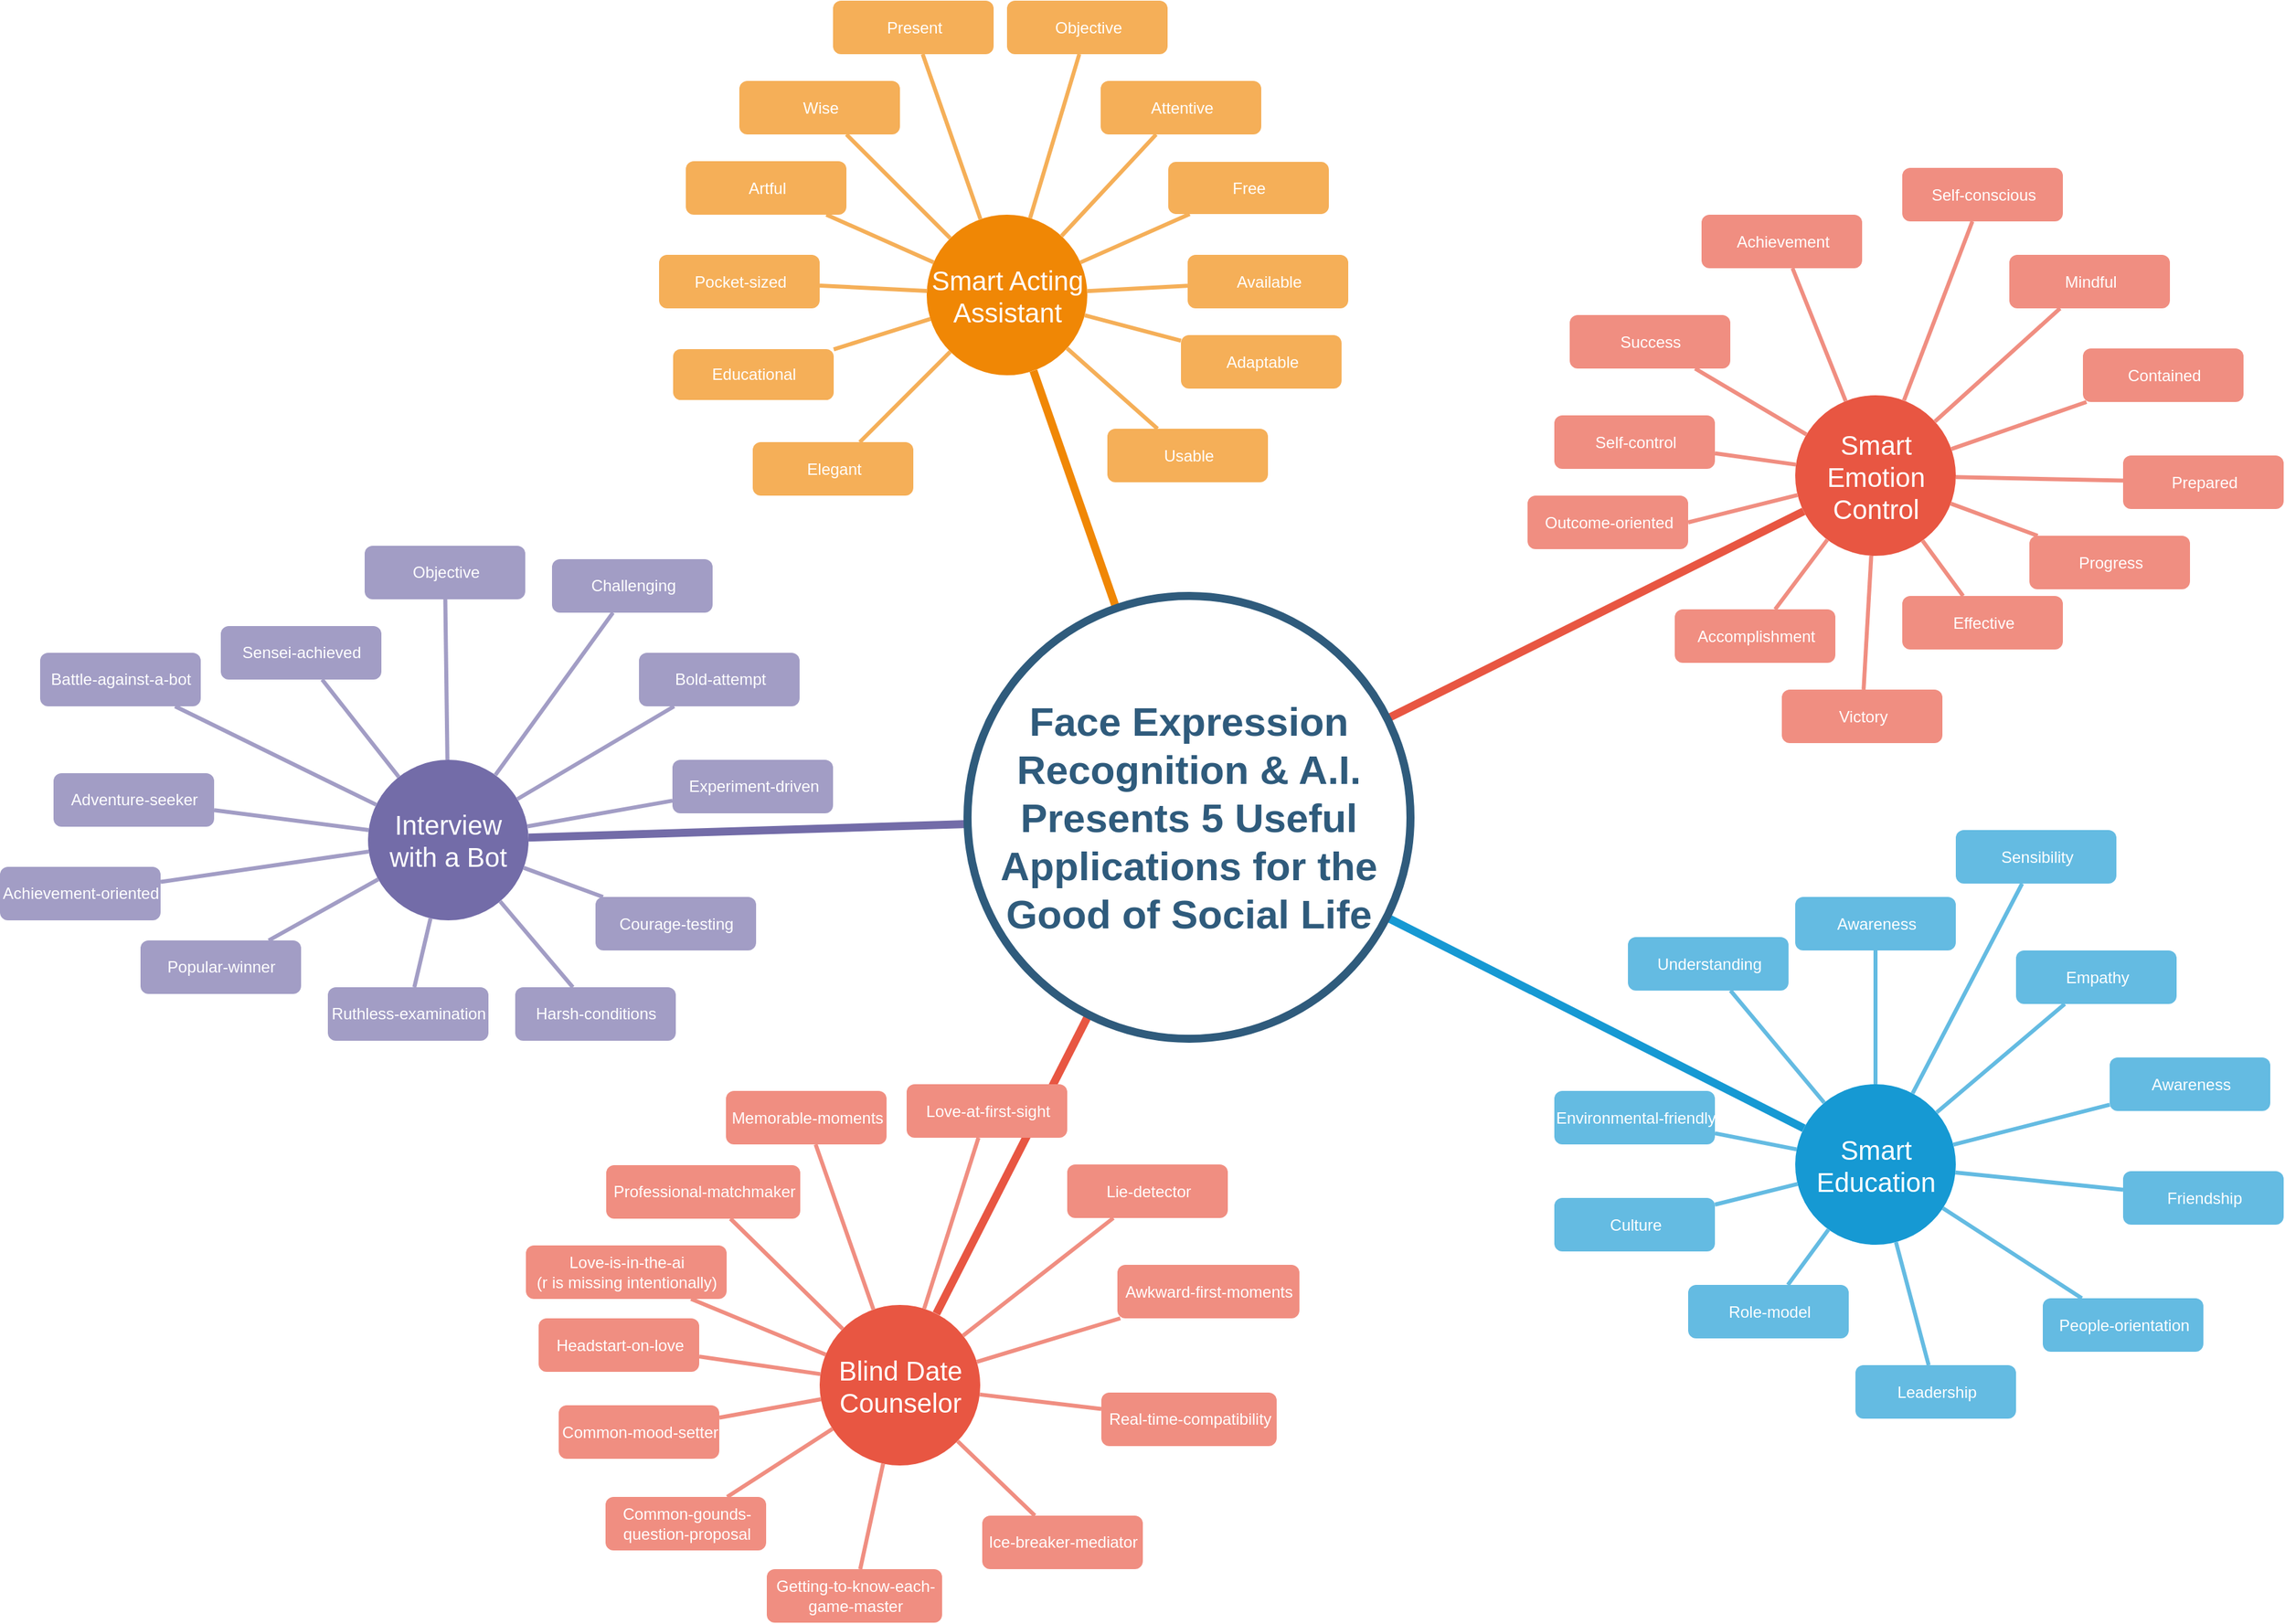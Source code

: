 <mxfile version="12.3.6" type="device" pages="1"><diagram id="6a731a19-8d31-9384-78a2-239565b7b9f0" name="Page-1"><mxGraphModel dx="6308" dy="2852" grid="1" gridSize="10" guides="1" tooltips="1" connect="1" arrows="1" fold="1" page="1" pageScale="1" pageWidth="1169" pageHeight="827" background="#ffffff" math="0" shadow="0"><root><mxCell id="0"/><mxCell id="1" parent="0"/><mxCell id="1351" value="Smart Acting Assistant" style="ellipse;whiteSpace=wrap;html=1;shadow=0;fontFamily=Helvetica;fontSize=20;fontColor=#FFFFFF;align=center;strokeWidth=3;fillColor=#F08705;strokeColor=none;gradientColor=none;" parent="1" vertex="1"><mxGeometry x="859.5" y="391.5" width="120" height="120" as="geometry"/></mxCell><mxCell id="1352" value="Smart Emotion Control" style="ellipse;whiteSpace=wrap;html=1;shadow=0;fontFamily=Helvetica;fontSize=20;fontColor=#FFFFFF;align=center;strokeWidth=3;fillColor=#E85642;strokeColor=none;" parent="1" vertex="1"><mxGeometry x="1508.5" y="526.5" width="120" height="120" as="geometry"/></mxCell><mxCell id="1353" value="Smart Education" style="ellipse;whiteSpace=wrap;html=1;shadow=0;fontFamily=Helvetica;fontSize=20;fontColor=#FFFFFF;align=center;strokeWidth=3;fillColor=#1699D3;strokeColor=none;" parent="1" vertex="1"><mxGeometry x="1508.5" y="1041.5" width="120" height="120" as="geometry"/></mxCell><mxCell id="1356" value="Blind Date Counselor" style="ellipse;whiteSpace=wrap;html=1;shadow=0;fontFamily=Helvetica;fontSize=20;fontColor=#FFFFFF;align=center;strokeWidth=3;fillColor=#E85642;strokeColor=none;" parent="1" vertex="1"><mxGeometry x="779.5" y="1206.5" width="120" height="120" as="geometry"/></mxCell><mxCell id="1357" value="Elegant" style="rounded=1;fillColor=#f5af58;strokeColor=none;strokeWidth=3;shadow=0;html=1;fontColor=#FFFFFF;" parent="1" vertex="1"><mxGeometry x="729.5" y="561.5" width="120" height="40" as="geometry"/></mxCell><mxCell id="1360" style="endArrow=none;strokeWidth=6;strokeColor=#f08705;html=1;" parent="1" source="1515" target="1351" edge="1"><mxGeometry relative="1" as="geometry"/></mxCell><mxCell id="1361" style="endArrow=none;strokeWidth=6;strokeColor=#E85642;html=1;" parent="1" source="1515" target="1352" edge="1"><mxGeometry relative="1" as="geometry"/></mxCell><mxCell id="1362" style="endArrow=none;strokeWidth=6;strokeColor=#1699D3;html=1;" parent="1" source="1515" target="1353" edge="1"><mxGeometry relative="1" as="geometry"/></mxCell><mxCell id="1363" style="endArrow=none;strokeWidth=6;strokeColor=#736CA8;html=1;" parent="1" source="1515" target="1516" edge="1"><mxGeometry relative="1" as="geometry"/></mxCell><mxCell id="1366" value="" style="edgeStyle=none;endArrow=none;strokeWidth=6;strokeColor=#E85642;html=1;" parent="1" source="1515" target="1356" edge="1"><mxGeometry x="181" y="226.5" width="100" height="100" as="geometry"><mxPoint x="181" y="326.5" as="sourcePoint"/><mxPoint x="281" y="226.5" as="targetPoint"/></mxGeometry></mxCell><mxCell id="1388" value="Educational" style="rounded=1;fillColor=#f5af58;strokeColor=none;strokeWidth=3;shadow=0;html=1;fontColor=#FFFFFF;" parent="1" vertex="1"><mxGeometry x="670" y="492" width="120" height="38" as="geometry"/></mxCell><mxCell id="1389" value="Pocket-sized" style="rounded=1;fillColor=#f5af58;strokeColor=none;strokeWidth=3;shadow=0;html=1;fontColor=#FFFFFF;" parent="1" vertex="1"><mxGeometry x="659.5" y="421.5" width="120" height="40" as="geometry"/></mxCell><mxCell id="1390" value="Artful" style="rounded=1;fillColor=#f5af58;strokeColor=none;strokeWidth=3;shadow=0;html=1;fontColor=#FFFFFF;" parent="1" vertex="1"><mxGeometry x="679.5" y="351.5" width="120" height="40" as="geometry"/></mxCell><mxCell id="1391" value="Wise" style="rounded=1;fillColor=#f5af58;strokeColor=none;strokeWidth=3;shadow=0;html=1;fontColor=#FFFFFF;" parent="1" vertex="1"><mxGeometry x="719.5" y="291.5" width="120" height="40" as="geometry"/></mxCell><mxCell id="1392" value="Present" style="rounded=1;fillColor=#f5af58;strokeColor=none;strokeWidth=3;shadow=0;html=1;fontColor=#FFFFFF;" parent="1" vertex="1"><mxGeometry x="789.5" y="231.5" width="120" height="40" as="geometry"/></mxCell><mxCell id="1393" value="Objective" style="rounded=1;fillColor=#f5af58;strokeColor=none;strokeWidth=3;shadow=0;html=1;fontColor=#FFFFFF;" parent="1" vertex="1"><mxGeometry x="919.5" y="231.5" width="120" height="40" as="geometry"/></mxCell><mxCell id="1394" value="Attentive" style="rounded=1;fillColor=#f5af58;strokeColor=none;strokeWidth=3;shadow=0;html=1;fontColor=#FFFFFF;" parent="1" vertex="1"><mxGeometry x="989.5" y="291.5" width="120" height="40" as="geometry"/></mxCell><mxCell id="1395" value="Free" style="rounded=1;fillColor=#f5af58;strokeColor=none;strokeWidth=3;shadow=0;html=1;fontColor=#FFFFFF;" parent="1" vertex="1"><mxGeometry x="1040" y="352" width="120" height="39" as="geometry"/></mxCell><mxCell id="1396" value="Available" style="rounded=1;fillColor=#f5af58;strokeColor=none;strokeWidth=3;shadow=0;html=1;fontColor=#FFFFFF;" parent="1" vertex="1"><mxGeometry x="1054.5" y="421.5" width="120" height="40" as="geometry"/></mxCell><mxCell id="1397" value="Adaptable" style="rounded=1;fillColor=#f5af58;strokeColor=none;strokeWidth=3;shadow=0;html=1;fontColor=#FFFFFF;" parent="1" vertex="1"><mxGeometry x="1049.5" y="481.5" width="120" height="40" as="geometry"/></mxCell><mxCell id="1398" value="Usable" style="rounded=1;fillColor=#f5af58;strokeColor=none;strokeWidth=3;shadow=0;html=1;fontColor=#FFFFFF;" parent="1" vertex="1"><mxGeometry x="994.5" y="551.5" width="120" height="40" as="geometry"/></mxCell><mxCell id="1399" value="" style="edgeStyle=none;endArrow=none;strokeWidth=3;strokeColor=#F5AF58;html=1;" parent="1" source="1351" target="1357" edge="1"><mxGeometry x="-240.5" y="171.5" width="100" height="100" as="geometry"><mxPoint x="-240.5" y="271.5" as="sourcePoint"/><mxPoint x="-140.5" y="171.5" as="targetPoint"/></mxGeometry></mxCell><mxCell id="1400" value="" style="edgeStyle=none;endArrow=none;strokeWidth=3;strokeColor=#F5AF58;html=1;" parent="1" source="1351" target="1388" edge="1"><mxGeometry x="-240.5" y="171.5" width="100" height="100" as="geometry"><mxPoint x="-240.5" y="271.5" as="sourcePoint"/><mxPoint x="-140.5" y="171.5" as="targetPoint"/></mxGeometry></mxCell><mxCell id="1401" value="" style="edgeStyle=none;endArrow=none;strokeWidth=3;strokeColor=#F5AF58;html=1;" parent="1" source="1351" target="1389" edge="1"><mxGeometry x="-240.5" y="171.5" width="100" height="100" as="geometry"><mxPoint x="-240.5" y="271.5" as="sourcePoint"/><mxPoint x="-140.5" y="171.5" as="targetPoint"/></mxGeometry></mxCell><mxCell id="1402" value="" style="edgeStyle=none;endArrow=none;strokeWidth=3;strokeColor=#F5AF58;html=1;" parent="1" source="1351" target="1390" edge="1"><mxGeometry x="-240.5" y="171.5" width="100" height="100" as="geometry"><mxPoint x="-240.5" y="271.5" as="sourcePoint"/><mxPoint x="-140.5" y="171.5" as="targetPoint"/></mxGeometry></mxCell><mxCell id="1403" value="" style="edgeStyle=none;endArrow=none;strokeWidth=3;strokeColor=#F5AF58;html=1;" parent="1" source="1351" target="1391" edge="1"><mxGeometry x="-240.5" y="171.5" width="100" height="100" as="geometry"><mxPoint x="-240.5" y="271.5" as="sourcePoint"/><mxPoint x="-140.5" y="171.5" as="targetPoint"/></mxGeometry></mxCell><mxCell id="1404" value="" style="edgeStyle=none;endArrow=none;strokeWidth=3;strokeColor=#F5AF58;html=1;" parent="1" source="1351" target="1392" edge="1"><mxGeometry x="-240.5" y="171.5" width="100" height="100" as="geometry"><mxPoint x="-240.5" y="271.5" as="sourcePoint"/><mxPoint x="-140.5" y="171.5" as="targetPoint"/></mxGeometry></mxCell><mxCell id="1405" value="" style="edgeStyle=none;endArrow=none;strokeWidth=3;strokeColor=#F5AF58;html=1;" parent="1" source="1351" target="1393" edge="1"><mxGeometry x="-240.5" y="171.5" width="100" height="100" as="geometry"><mxPoint x="-240.5" y="271.5" as="sourcePoint"/><mxPoint x="-140.5" y="171.5" as="targetPoint"/></mxGeometry></mxCell><mxCell id="1406" value="" style="edgeStyle=none;endArrow=none;strokeWidth=3;strokeColor=#F5AF58;html=1;" parent="1" source="1351" target="1394" edge="1"><mxGeometry x="-240.5" y="171.5" width="100" height="100" as="geometry"><mxPoint x="-240.5" y="271.5" as="sourcePoint"/><mxPoint x="-140.5" y="171.5" as="targetPoint"/></mxGeometry></mxCell><mxCell id="1407" value="" style="edgeStyle=none;endArrow=none;strokeWidth=3;strokeColor=#F5AF58;html=1;" parent="1" source="1351" target="1395" edge="1"><mxGeometry x="-240.5" y="171.5" width="100" height="100" as="geometry"><mxPoint x="-240.5" y="271.5" as="sourcePoint"/><mxPoint x="-140.5" y="171.5" as="targetPoint"/></mxGeometry></mxCell><mxCell id="1408" value="" style="edgeStyle=none;endArrow=none;strokeWidth=3;strokeColor=#F5AF58;html=1;" parent="1" source="1351" target="1396" edge="1"><mxGeometry x="-240.5" y="171.5" width="100" height="100" as="geometry"><mxPoint x="-240.5" y="271.5" as="sourcePoint"/><mxPoint x="-140.5" y="171.5" as="targetPoint"/></mxGeometry></mxCell><mxCell id="1409" value="" style="edgeStyle=none;endArrow=none;strokeWidth=3;strokeColor=#F5AF58;html=1;" parent="1" source="1351" target="1397" edge="1"><mxGeometry x="-240.5" y="171.5" width="100" height="100" as="geometry"><mxPoint x="-240.5" y="271.5" as="sourcePoint"/><mxPoint x="-140.5" y="171.5" as="targetPoint"/></mxGeometry></mxCell><mxCell id="1410" value="" style="edgeStyle=none;endArrow=none;strokeWidth=3;strokeColor=#F5AF58;html=1;" parent="1" source="1351" target="1398" edge="1"><mxGeometry x="-240.5" y="171.5" width="100" height="100" as="geometry"><mxPoint x="-240.5" y="271.5" as="sourcePoint"/><mxPoint x="-140.5" y="171.5" as="targetPoint"/></mxGeometry></mxCell><mxCell id="1411" value="Accomplishment" style="rounded=1;fillColor=#f08e81;strokeColor=none;strokeWidth=3;shadow=0;html=1;fontColor=#FFFFFF;" parent="1" vertex="1"><mxGeometry x="1418.5" y="686.5" width="120" height="40" as="geometry"/></mxCell><mxCell id="1412" value="Prepared" style="rounded=1;fillColor=#f08e81;strokeColor=none;strokeWidth=3;shadow=0;html=1;fontColor=#FFFFFF;" parent="1" vertex="1"><mxGeometry x="1753.5" y="571.5" width="120" height="40" as="geometry"/></mxCell><mxCell id="1413" value="Outcome-oriented" style="rounded=1;fillColor=#f08e81;strokeColor=none;strokeWidth=3;shadow=0;html=1;fontColor=#FFFFFF;" parent="1" vertex="1"><mxGeometry x="1308.5" y="601.5" width="120" height="40" as="geometry"/></mxCell><mxCell id="1414" value="Self-control" style="rounded=1;fillColor=#f08e81;strokeColor=none;strokeWidth=3;shadow=0;html=1;fontColor=#FFFFFF;" parent="1" vertex="1"><mxGeometry x="1328.5" y="541.5" width="120" height="40" as="geometry"/></mxCell><mxCell id="1415" value="Success" style="rounded=1;fillColor=#f08e81;strokeColor=none;strokeWidth=3;shadow=0;html=1;fontColor=#FFFFFF;" parent="1" vertex="1"><mxGeometry x="1340" y="466.5" width="120" height="40" as="geometry"/></mxCell><mxCell id="1416" value="Achievement" style="rounded=1;fillColor=#f08e81;strokeColor=none;strokeWidth=3;shadow=0;html=1;fontColor=#FFFFFF;" parent="1" vertex="1"><mxGeometry x="1438.5" y="391.5" width="120" height="40" as="geometry"/></mxCell><mxCell id="1417" value="Self-conscious" style="rounded=1;fillColor=#f08e81;strokeColor=none;strokeWidth=3;shadow=0;html=1;fontColor=#FFFFFF;" parent="1" vertex="1"><mxGeometry x="1588.5" y="356.5" width="120" height="40" as="geometry"/></mxCell><mxCell id="1418" value="Mindful" style="rounded=1;fillColor=#f08e81;strokeColor=none;strokeWidth=3;shadow=0;html=1;fontColor=#FFFFFF;" parent="1" vertex="1"><mxGeometry x="1668.5" y="421.5" width="120" height="40" as="geometry"/></mxCell><mxCell id="1419" value="Contained" style="rounded=1;fillColor=#f08e81;strokeColor=none;strokeWidth=3;shadow=0;html=1;fontColor=#FFFFFF;" parent="1" vertex="1"><mxGeometry x="1723.5" y="491.5" width="120" height="40" as="geometry"/></mxCell><mxCell id="1420" value="Victory" style="rounded=1;fillColor=#f08e81;strokeColor=none;strokeWidth=3;shadow=0;html=1;fontColor=#FFFFFF;" parent="1" vertex="1"><mxGeometry x="1498.5" y="746.5" width="120" height="40" as="geometry"/></mxCell><mxCell id="1421" value="Effective" style="rounded=1;fillColor=#f08e81;strokeColor=none;strokeWidth=3;shadow=0;html=1;fontColor=#FFFFFF;" parent="1" vertex="1"><mxGeometry x="1588.5" y="676.5" width="120" height="40" as="geometry"/></mxCell><mxCell id="1422" value="Progress" style="rounded=1;fillColor=#f08e81;strokeColor=none;strokeWidth=3;shadow=0;html=1;fontColor=#FFFFFF;" parent="1" vertex="1"><mxGeometry x="1683.5" y="631.5" width="120" height="40" as="geometry"/></mxCell><mxCell id="1423" value="" style="edgeStyle=none;endArrow=none;strokeWidth=3;strokeColor=#F08E81;html=1;" parent="1" source="1352" target="1411" edge="1"><mxGeometry x="-161.5" y="276.5" width="100" height="100" as="geometry"><mxPoint x="-161.5" y="376.5" as="sourcePoint"/><mxPoint x="-61.5" y="276.5" as="targetPoint"/></mxGeometry></mxCell><mxCell id="1424" value="" style="edgeStyle=none;endArrow=none;strokeWidth=3;strokeColor=#F08E81;html=1;entryX=1;entryY=0.5;entryDx=0;entryDy=0;" parent="1" source="1352" target="1413" edge="1"><mxGeometry x="-161.5" y="276.5" width="100" height="100" as="geometry"><mxPoint x="-161.5" y="376.5" as="sourcePoint"/><mxPoint x="1418.5" y="615.071" as="targetPoint"/></mxGeometry></mxCell><mxCell id="1425" value="" style="edgeStyle=none;endArrow=none;strokeWidth=3;strokeColor=#F08E81;html=1;" parent="1" source="1352" target="1414" edge="1"><mxGeometry x="-161.5" y="276.5" width="100" height="100" as="geometry"><mxPoint x="-161.5" y="376.5" as="sourcePoint"/><mxPoint x="-61.5" y="276.5" as="targetPoint"/></mxGeometry></mxCell><mxCell id="1426" value="" style="edgeStyle=none;endArrow=none;strokeWidth=3;strokeColor=#F08E81;html=1;" parent="1" source="1352" target="1415" edge="1"><mxGeometry x="-161.5" y="276.5" width="100" height="100" as="geometry"><mxPoint x="-161.5" y="376.5" as="sourcePoint"/><mxPoint x="-61.5" y="276.5" as="targetPoint"/></mxGeometry></mxCell><mxCell id="1427" value="" style="edgeStyle=none;endArrow=none;strokeWidth=3;strokeColor=#F08E81;html=1;" parent="1" source="1352" target="1416" edge="1"><mxGeometry x="-161.5" y="276.5" width="100" height="100" as="geometry"><mxPoint x="-161.5" y="376.5" as="sourcePoint"/><mxPoint x="-61.5" y="276.5" as="targetPoint"/></mxGeometry></mxCell><mxCell id="1428" value="" style="edgeStyle=none;endArrow=none;strokeWidth=3;strokeColor=#F08E81;html=1;" parent="1" source="1352" target="1417" edge="1"><mxGeometry x="-161.5" y="276.5" width="100" height="100" as="geometry"><mxPoint x="-161.5" y="376.5" as="sourcePoint"/><mxPoint x="-61.5" y="276.5" as="targetPoint"/></mxGeometry></mxCell><mxCell id="1429" value="" style="edgeStyle=none;endArrow=none;strokeWidth=3;strokeColor=#F08E81;html=1;" parent="1" source="1352" target="1418" edge="1"><mxGeometry x="-161.5" y="276.5" width="100" height="100" as="geometry"><mxPoint x="-161.5" y="376.5" as="sourcePoint"/><mxPoint x="-61.5" y="276.5" as="targetPoint"/></mxGeometry></mxCell><mxCell id="1430" value="" style="edgeStyle=none;endArrow=none;strokeWidth=3;strokeColor=#F08E81;html=1;" parent="1" source="1352" target="1419" edge="1"><mxGeometry x="-161.5" y="276.5" width="100" height="100" as="geometry"><mxPoint x="-161.5" y="376.5" as="sourcePoint"/><mxPoint x="-61.5" y="276.5" as="targetPoint"/></mxGeometry></mxCell><mxCell id="1431" value="" style="edgeStyle=none;endArrow=none;strokeWidth=3;strokeColor=#F08E81;html=1;" parent="1" source="1352" target="1412" edge="1"><mxGeometry x="-161.5" y="276.5" width="100" height="100" as="geometry"><mxPoint x="-161.5" y="376.5" as="sourcePoint"/><mxPoint x="-61.5" y="276.5" as="targetPoint"/></mxGeometry></mxCell><mxCell id="1432" value="" style="edgeStyle=none;endArrow=none;strokeWidth=3;strokeColor=#F08E81;html=1;" parent="1" source="1352" target="1422" edge="1"><mxGeometry x="-161.5" y="276.5" width="100" height="100" as="geometry"><mxPoint x="-161.5" y="376.5" as="sourcePoint"/><mxPoint x="-61.5" y="276.5" as="targetPoint"/></mxGeometry></mxCell><mxCell id="1433" value="" style="edgeStyle=none;endArrow=none;strokeWidth=3;strokeColor=#F08E81;html=1;" parent="1" source="1352" target="1421" edge="1"><mxGeometry x="-161.5" y="276.5" width="100" height="100" as="geometry"><mxPoint x="-161.5" y="376.5" as="sourcePoint"/><mxPoint x="-61.5" y="276.5" as="targetPoint"/></mxGeometry></mxCell><mxCell id="1434" value="" style="edgeStyle=none;endArrow=none;strokeWidth=3;strokeColor=#F08E81;html=1;" parent="1" source="1352" target="1420" edge="1"><mxGeometry x="-161.5" y="276.5" width="100" height="100" as="geometry"><mxPoint x="-161.5" y="376.5" as="sourcePoint"/><mxPoint x="-61.5" y="276.5" as="targetPoint"/></mxGeometry></mxCell><mxCell id="1435" value="Environmental-friendly" style="rounded=1;fillColor=#64BBE2;strokeColor=none;strokeWidth=3;shadow=0;html=1;fontColor=#FFFFFF;" parent="1" vertex="1"><mxGeometry x="1328.5" y="1046.5" width="120" height="40" as="geometry"/></mxCell><mxCell id="1436" value="Understanding" style="rounded=1;fillColor=#64BBE2;strokeColor=none;strokeWidth=3;shadow=0;html=1;fontColor=#FFFFFF;" parent="1" vertex="1"><mxGeometry x="1383.5" y="931.5" width="120" height="40" as="geometry"/></mxCell><mxCell id="1437" value="Awareness" style="rounded=1;fillColor=#64BBE2;strokeColor=none;strokeWidth=3;shadow=0;html=1;fontColor=#FFFFFF;" parent="1" vertex="1"><mxGeometry x="1508.5" y="901.5" width="120" height="40" as="geometry"/></mxCell><mxCell id="1438" value="Sensibility" style="rounded=1;fillColor=#64BBE2;strokeColor=none;strokeWidth=3;shadow=0;html=1;fontColor=#FFFFFF;" parent="1" vertex="1"><mxGeometry x="1628.5" y="851.5" width="120" height="40" as="geometry"/></mxCell><mxCell id="1439" value="Empathy" style="rounded=1;fillColor=#64BBE2;strokeColor=none;strokeWidth=3;shadow=0;html=1;fontColor=#FFFFFF;" parent="1" vertex="1"><mxGeometry x="1673.5" y="941.5" width="120" height="40" as="geometry"/></mxCell><mxCell id="1440" value="Awareness" style="rounded=1;fillColor=#64BBE2;strokeColor=none;strokeWidth=3;shadow=0;html=1;fontColor=#FFFFFF;" parent="1" vertex="1"><mxGeometry x="1743.5" y="1021.5" width="120" height="40" as="geometry"/></mxCell><mxCell id="1441" value="People-orientation" style="rounded=1;fillColor=#64BBE2;strokeColor=none;strokeWidth=3;shadow=0;html=1;fontColor=#FFFFFF;" parent="1" vertex="1"><mxGeometry x="1693.5" y="1201.5" width="120" height="40" as="geometry"/></mxCell><mxCell id="1442" value="Friendship" style="rounded=1;fillColor=#64BBE2;strokeColor=none;strokeWidth=3;shadow=0;html=1;fontColor=#FFFFFF;" parent="1" vertex="1"><mxGeometry x="1753.5" y="1106.5" width="120" height="40" as="geometry"/></mxCell><mxCell id="1443" value="Leadership" style="rounded=1;fillColor=#64BBE2;strokeColor=none;strokeWidth=3;shadow=0;html=1;fontColor=#FFFFFF;" parent="1" vertex="1"><mxGeometry x="1553.5" y="1251.5" width="120" height="40" as="geometry"/></mxCell><mxCell id="1444" value="Role-model" style="rounded=1;fillColor=#64BBE2;strokeColor=none;strokeWidth=3;shadow=0;html=1;fontColor=#FFFFFF;" parent="1" vertex="1"><mxGeometry x="1428.5" y="1191.5" width="120" height="40" as="geometry"/></mxCell><mxCell id="1445" value="Culture" style="rounded=1;fillColor=#64BBE2;strokeColor=none;strokeWidth=3;shadow=0;html=1;fontColor=#FFFFFF;" parent="1" vertex="1"><mxGeometry x="1328.5" y="1126.5" width="120" height="40" as="geometry"/></mxCell><mxCell id="1446" value="" style="edgeStyle=none;endArrow=none;strokeWidth=3;strokeColor=#64BBE2;html=1;" parent="1" source="1353" target="1435" edge="1"><mxGeometry x="-451.5" y="431.5" width="100" height="100" as="geometry"><mxPoint x="-451.5" y="531.5" as="sourcePoint"/><mxPoint x="-351.5" y="431.5" as="targetPoint"/></mxGeometry></mxCell><mxCell id="1447" value="" style="edgeStyle=none;endArrow=none;strokeWidth=3;strokeColor=#64BBE2;html=1;" parent="1" source="1353" target="1436" edge="1"><mxGeometry x="-451.5" y="431.5" width="100" height="100" as="geometry"><mxPoint x="-451.5" y="531.5" as="sourcePoint"/><mxPoint x="-351.5" y="431.5" as="targetPoint"/></mxGeometry></mxCell><mxCell id="1448" value="" style="edgeStyle=none;endArrow=none;strokeWidth=3;strokeColor=#64BBE2;html=1;" parent="1" source="1353" target="1437" edge="1"><mxGeometry x="-451.5" y="431.5" width="100" height="100" as="geometry"><mxPoint x="-451.5" y="531.5" as="sourcePoint"/><mxPoint x="-351.5" y="431.5" as="targetPoint"/></mxGeometry></mxCell><mxCell id="1449" value="" style="edgeStyle=none;endArrow=none;strokeWidth=3;strokeColor=#64BBE2;html=1;" parent="1" source="1353" target="1438" edge="1"><mxGeometry x="-451.5" y="431.5" width="100" height="100" as="geometry"><mxPoint x="-451.5" y="531.5" as="sourcePoint"/><mxPoint x="-351.5" y="431.5" as="targetPoint"/></mxGeometry></mxCell><mxCell id="1450" value="" style="edgeStyle=none;endArrow=none;strokeWidth=3;strokeColor=#64BBE2;html=1;" parent="1" source="1353" target="1439" edge="1"><mxGeometry x="-451.5" y="431.5" width="100" height="100" as="geometry"><mxPoint x="-451.5" y="531.5" as="sourcePoint"/><mxPoint x="-351.5" y="431.5" as="targetPoint"/></mxGeometry></mxCell><mxCell id="1451" value="" style="edgeStyle=none;endArrow=none;strokeWidth=3;strokeColor=#64BBE2;html=1;" parent="1" source="1353" target="1440" edge="1"><mxGeometry x="-451.5" y="431.5" width="100" height="100" as="geometry"><mxPoint x="-451.5" y="531.5" as="sourcePoint"/><mxPoint x="-351.5" y="431.5" as="targetPoint"/></mxGeometry></mxCell><mxCell id="1452" value="" style="edgeStyle=none;endArrow=none;strokeWidth=3;strokeColor=#64BBE2;html=1;" parent="1" source="1353" target="1442" edge="1"><mxGeometry x="-451.5" y="431.5" width="100" height="100" as="geometry"><mxPoint x="-451.5" y="531.5" as="sourcePoint"/><mxPoint x="-351.5" y="431.5" as="targetPoint"/></mxGeometry></mxCell><mxCell id="1453" value="" style="edgeStyle=none;endArrow=none;strokeWidth=3;strokeColor=#64BBE2;html=1;" parent="1" source="1353" target="1441" edge="1"><mxGeometry x="-451.5" y="431.5" width="100" height="100" as="geometry"><mxPoint x="-451.5" y="531.5" as="sourcePoint"/><mxPoint x="-351.5" y="431.5" as="targetPoint"/></mxGeometry></mxCell><mxCell id="1454" value="" style="edgeStyle=none;endArrow=none;strokeWidth=3;strokeColor=#64BBE2;html=1;" parent="1" source="1353" target="1443" edge="1"><mxGeometry x="-451.5" y="431.5" width="100" height="100" as="geometry"><mxPoint x="-451.5" y="531.5" as="sourcePoint"/><mxPoint x="-351.5" y="431.5" as="targetPoint"/></mxGeometry></mxCell><mxCell id="1455" value="" style="edgeStyle=none;endArrow=none;strokeWidth=3;strokeColor=#64BBE2;html=1;" parent="1" source="1353" target="1444" edge="1"><mxGeometry x="-451.5" y="431.5" width="100" height="100" as="geometry"><mxPoint x="-451.5" y="531.5" as="sourcePoint"/><mxPoint x="-351.5" y="431.5" as="targetPoint"/></mxGeometry></mxCell><mxCell id="1456" value="" style="edgeStyle=none;endArrow=none;strokeWidth=3;strokeColor=#64BBE2;html=1;" parent="1" source="1353" target="1445" edge="1"><mxGeometry x="-451.5" y="431.5" width="100" height="100" as="geometry"><mxPoint x="-451.5" y="531.5" as="sourcePoint"/><mxPoint x="-351.5" y="431.5" as="targetPoint"/></mxGeometry></mxCell><mxCell id="1490" value="Love-at-first-sight" style="rounded=1;fillColor=#f08e81;strokeColor=none;strokeWidth=3;shadow=0;html=1;fontColor=#FFFFFF;" parent="1" vertex="1"><mxGeometry x="844.5" y="1041.5" width="120" height="40" as="geometry"/></mxCell><mxCell id="1491" value="Memorable-moments" style="rounded=1;fillColor=#f08e81;strokeColor=none;strokeWidth=3;shadow=0;html=1;fontColor=#FFFFFF;" parent="1" vertex="1"><mxGeometry x="709.5" y="1046.5" width="120" height="40" as="geometry"/></mxCell><mxCell id="1492" value="Professional-matchmaker" style="rounded=1;fillColor=#f08e81;strokeColor=none;strokeWidth=3;shadow=0;html=1;fontColor=#FFFFFF;" parent="1" vertex="1"><mxGeometry x="620" y="1102" width="145" height="40" as="geometry"/></mxCell><mxCell id="1493" value="Love-is-in-the-ai&lt;br&gt;(r is missing intentionally)" style="rounded=1;fillColor=#f08e81;strokeColor=none;strokeWidth=3;shadow=0;html=1;fontColor=#FFFFFF;" parent="1" vertex="1"><mxGeometry x="560" y="1162" width="150" height="40" as="geometry"/></mxCell><mxCell id="1494" value="Headstart-on-love" style="rounded=1;fillColor=#f08e81;strokeColor=none;strokeWidth=3;shadow=0;html=1;fontColor=#FFFFFF;" parent="1" vertex="1"><mxGeometry x="569.5" y="1216.5" width="120" height="40" as="geometry"/></mxCell><mxCell id="1495" value="Common-mood-setter" style="rounded=1;fillColor=#f08e81;strokeColor=none;strokeWidth=3;shadow=0;html=1;fontColor=#FFFFFF;" parent="1" vertex="1"><mxGeometry x="584.5" y="1281.5" width="120" height="40" as="geometry"/></mxCell><mxCell id="1496" value="Common-gounds-&lt;br&gt;question-proposal" style="rounded=1;fillColor=#f08e81;strokeColor=none;strokeWidth=3;shadow=0;html=1;fontColor=#FFFFFF;" parent="1" vertex="1"><mxGeometry x="619.5" y="1350" width="120" height="40" as="geometry"/></mxCell><mxCell id="1497" value="Getting-to-know-each-&lt;br&gt;game-master" style="rounded=1;fillColor=#f08e81;strokeColor=none;strokeWidth=3;shadow=0;html=1;fontColor=#FFFFFF;" parent="1" vertex="1"><mxGeometry x="740" y="1404" width="131" height="40" as="geometry"/></mxCell><mxCell id="1498" value="Ice-breaker-mediator" style="rounded=1;fillColor=#f08e81;strokeColor=none;strokeWidth=3;shadow=0;html=1;fontColor=#FFFFFF;" parent="1" vertex="1"><mxGeometry x="901" y="1364" width="120" height="40" as="geometry"/></mxCell><mxCell id="1499" value="Real-time-compatibility" style="rounded=1;fillColor=#f08e81;strokeColor=none;strokeWidth=3;shadow=0;html=1;fontColor=#FFFFFF;" parent="1" vertex="1"><mxGeometry x="990" y="1272" width="131" height="40" as="geometry"/></mxCell><mxCell id="1500" value="Awkward-first-moments" style="rounded=1;fillColor=#f08e81;strokeColor=none;strokeWidth=3;shadow=0;html=1;fontColor=#FFFFFF;" parent="1" vertex="1"><mxGeometry x="1002" y="1176.5" width="136" height="40" as="geometry"/></mxCell><mxCell id="1501" value="Lie-detector" style="rounded=1;fillColor=#f08e81;strokeColor=none;strokeWidth=3;shadow=0;html=1;fontColor=#FFFFFF;" parent="1" vertex="1"><mxGeometry x="964.5" y="1101.5" width="120" height="40" as="geometry"/></mxCell><mxCell id="1502" value="" style="edgeStyle=none;endArrow=none;strokeWidth=3;strokeColor=#F08E81;html=1;" parent="1" source="1356" target="1501" edge="1"><mxGeometry x="409.5" y="86.5" width="100" height="100" as="geometry"><mxPoint x="409.5" y="186.5" as="sourcePoint"/><mxPoint x="509.5" y="86.5" as="targetPoint"/></mxGeometry></mxCell><mxCell id="1503" value="" style="edgeStyle=none;endArrow=none;strokeWidth=3;strokeColor=#F08E81;html=1;" parent="1" source="1356" target="1490" edge="1"><mxGeometry x="188.5" y="51.5" width="100" height="100" as="geometry"><mxPoint x="188.5" y="151.5" as="sourcePoint"/><mxPoint x="288.5" y="51.5" as="targetPoint"/></mxGeometry></mxCell><mxCell id="1504" value="" style="edgeStyle=none;endArrow=none;strokeWidth=3;strokeColor=#F08E81;html=1;" parent="1" source="1356" target="1491" edge="1"><mxGeometry x="188.5" y="51.5" width="100" height="100" as="geometry"><mxPoint x="188.5" y="151.5" as="sourcePoint"/><mxPoint x="288.5" y="51.5" as="targetPoint"/></mxGeometry></mxCell><mxCell id="1505" value="" style="edgeStyle=none;endArrow=none;strokeWidth=3;strokeColor=#F08E81;html=1;" parent="1" source="1356" target="1492" edge="1"><mxGeometry x="409.5" y="86.5" width="100" height="100" as="geometry"><mxPoint x="409.5" y="186.5" as="sourcePoint"/><mxPoint x="509.5" y="86.5" as="targetPoint"/></mxGeometry></mxCell><mxCell id="1506" value="" style="edgeStyle=none;endArrow=none;strokeWidth=3;strokeColor=#F08E81;html=1;" parent="1" source="1356" target="1493" edge="1"><mxGeometry x="409.5" y="86.5" width="100" height="100" as="geometry"><mxPoint x="409.5" y="186.5" as="sourcePoint"/><mxPoint x="509.5" y="86.5" as="targetPoint"/></mxGeometry></mxCell><mxCell id="1507" value="" style="edgeStyle=none;endArrow=none;strokeWidth=3;strokeColor=#F08E81;html=1;" parent="1" source="1356" target="1494" edge="1"><mxGeometry x="409.5" y="86.5" width="100" height="100" as="geometry"><mxPoint x="409.5" y="186.5" as="sourcePoint"/><mxPoint x="509.5" y="86.5" as="targetPoint"/></mxGeometry></mxCell><mxCell id="1508" value="" style="edgeStyle=none;endArrow=none;strokeWidth=3;strokeColor=#F08E81;html=1;" parent="1" source="1356" target="1495" edge="1"><mxGeometry x="409.5" y="86.5" width="100" height="100" as="geometry"><mxPoint x="409.5" y="186.5" as="sourcePoint"/><mxPoint x="509.5" y="86.5" as="targetPoint"/></mxGeometry></mxCell><mxCell id="1509" value="" style="edgeStyle=none;endArrow=none;strokeWidth=3;strokeColor=#F08E81;html=1;" parent="1" source="1356" target="1496" edge="1"><mxGeometry x="409.5" y="86.5" width="100" height="100" as="geometry"><mxPoint x="409.5" y="186.5" as="sourcePoint"/><mxPoint x="509.5" y="86.5" as="targetPoint"/></mxGeometry></mxCell><mxCell id="1510" value="" style="edgeStyle=none;endArrow=none;strokeWidth=3;strokeColor=#F08E81;html=1;" parent="1" source="1356" target="1497" edge="1"><mxGeometry x="409.5" y="86.5" width="100" height="100" as="geometry"><mxPoint x="409.5" y="186.5" as="sourcePoint"/><mxPoint x="509.5" y="86.5" as="targetPoint"/></mxGeometry></mxCell><mxCell id="1511" value="" style="edgeStyle=none;endArrow=none;strokeWidth=3;strokeColor=#F08E81;html=1;" parent="1" source="1356" target="1498" edge="1"><mxGeometry x="409.5" y="86.5" width="100" height="100" as="geometry"><mxPoint x="409.5" y="186.5" as="sourcePoint"/><mxPoint x="509.5" y="86.5" as="targetPoint"/></mxGeometry></mxCell><mxCell id="1512" value="" style="edgeStyle=none;endArrow=none;strokeWidth=3;strokeColor=#F08E81;html=1;" parent="1" source="1356" target="1499" edge="1"><mxGeometry x="409.5" y="86.5" width="100" height="100" as="geometry"><mxPoint x="409.5" y="186.5" as="sourcePoint"/><mxPoint x="509.5" y="86.5" as="targetPoint"/></mxGeometry></mxCell><mxCell id="1513" value="" style="edgeStyle=none;endArrow=none;strokeWidth=3;strokeColor=#F08E81;html=1;" parent="1" source="1356" target="1500" edge="1"><mxGeometry x="409.5" y="86.5" width="100" height="100" as="geometry"><mxPoint x="409.5" y="186.5" as="sourcePoint"/><mxPoint x="509.5" y="86.5" as="targetPoint"/></mxGeometry></mxCell><mxCell id="1514" style="edgeStyle=orthogonalEdgeStyle;rounded=0;html=1;exitX=0.75;exitY=0;entryX=0.75;entryY=0;startArrow=none;startFill=0;endArrow=block;endFill=1;jettySize=auto;orthogonalLoop=1;strokeColor=#12aab5;strokeWidth=6;fontSize=20;fontColor=#2F5B7C;" parent="1" source="1414" target="1414" edge="1"><mxGeometry relative="1" as="geometry"/></mxCell><mxCell id="1515" value="Face Expression Recognition &amp;amp; A.I. Presents 5 Useful Applications for the Good of Social Life" style="ellipse;whiteSpace=wrap;html=1;shadow=0;fontFamily=Helvetica;fontSize=30;fontColor=#2F5B7C;align=center;strokeColor=#2F5B7C;strokeWidth=6;fillColor=#FFFFFF;fontStyle=1;gradientColor=none;" parent="1" vertex="1"><mxGeometry x="890" y="676.5" width="331" height="331" as="geometry"/></mxCell><mxCell id="1516" value="Interview with a Bot" style="ellipse;whiteSpace=wrap;html=1;shadow=0;fontFamily=Helvetica;fontSize=20;fontColor=#FFFFFF;align=center;strokeWidth=3;fillColor=#736ca8;strokeColor=none;" parent="1" vertex="1"><mxGeometry x="442" y="799" width="120" height="120" as="geometry"/></mxCell><mxCell id="1517" value="Sensei-achieved" style="rounded=1;fillColor=#a29dc5;strokeColor=none;strokeWidth=3;shadow=0;html=1;fontColor=#FFFFFF;" parent="1" vertex="1"><mxGeometry x="332" y="699" width="120" height="40" as="geometry"/></mxCell><mxCell id="1518" value="Objective" style="rounded=1;fillColor=#a29dc5;strokeColor=none;strokeWidth=3;shadow=0;html=1;fontColor=#FFFFFF;" parent="1" vertex="1"><mxGeometry x="439.5" y="639" width="120" height="40" as="geometry"/></mxCell><mxCell id="1519" value="Challenging" style="rounded=1;fillColor=#a29dc5;strokeColor=none;strokeWidth=3;shadow=0;html=1;fontColor=#FFFFFF;" parent="1" vertex="1"><mxGeometry x="579.5" y="649" width="120" height="40" as="geometry"/></mxCell><mxCell id="1520" value="Bold-attempt" style="rounded=1;fillColor=#a29dc5;strokeColor=none;strokeWidth=3;shadow=0;html=1;fontColor=#FFFFFF;" parent="1" vertex="1"><mxGeometry x="644.5" y="719" width="120" height="40" as="geometry"/></mxCell><mxCell id="1521" value="Experiment-driven" style="rounded=1;fillColor=#a29dc5;strokeColor=none;strokeWidth=3;shadow=0;html=1;fontColor=#FFFFFF;" parent="1" vertex="1"><mxGeometry x="669.5" y="799" width="120" height="40" as="geometry"/></mxCell><mxCell id="1522" value="Battle-against-a-bot" style="rounded=1;fillColor=#a29dc5;strokeColor=none;strokeWidth=3;shadow=0;html=1;fontColor=#FFFFFF;" parent="1" vertex="1"><mxGeometry x="197" y="719" width="120" height="40" as="geometry"/></mxCell><mxCell id="1523" value="Courage-testing" style="rounded=1;fillColor=#a29dc5;strokeColor=none;strokeWidth=3;shadow=0;html=1;fontColor=#FFFFFF;" parent="1" vertex="1"><mxGeometry x="612" y="901.5" width="120" height="40" as="geometry"/></mxCell><mxCell id="1524" value="Harsh-conditions" style="rounded=1;fillColor=#a29dc5;strokeColor=none;strokeWidth=3;shadow=0;html=1;fontColor=#FFFFFF;" parent="1" vertex="1"><mxGeometry x="552" y="969" width="120" height="40" as="geometry"/></mxCell><mxCell id="1525" value="Ruthless-examination" style="rounded=1;fillColor=#a29dc5;strokeColor=none;strokeWidth=3;shadow=0;html=1;fontColor=#FFFFFF;" parent="1" vertex="1"><mxGeometry x="412" y="969" width="120" height="40" as="geometry"/></mxCell><mxCell id="1526" value="Popular-winner" style="rounded=1;fillColor=#a29dc5;strokeColor=none;strokeWidth=3;shadow=0;html=1;fontColor=#FFFFFF;" parent="1" vertex="1"><mxGeometry x="272" y="934" width="120" height="40" as="geometry"/></mxCell><mxCell id="1527" value="Achievement-oriented" style="rounded=1;fillColor=#a29dc5;strokeColor=none;strokeWidth=3;shadow=0;html=1;fontColor=#FFFFFF;" parent="1" vertex="1"><mxGeometry x="167" y="879" width="120" height="40" as="geometry"/></mxCell><mxCell id="1528" value="" style="edgeStyle=none;endArrow=none;strokeWidth=3;strokeColor=#A29DC5;html=1;" parent="1" source="1516" target="1517" edge="1"><mxGeometry x="-1368" y="-226" width="100" height="100" as="geometry"><mxPoint x="-1368" y="-126" as="sourcePoint"/><mxPoint x="-1268" y="-226" as="targetPoint"/></mxGeometry></mxCell><mxCell id="1529" value="Adventure-seeker" style="rounded=1;fillColor=#a29dc5;strokeColor=none;strokeWidth=3;shadow=0;html=1;fontColor=#FFFFFF;" parent="1" vertex="1"><mxGeometry x="207" y="809" width="120" height="40" as="geometry"/></mxCell><mxCell id="1530" value="" style="edgeStyle=none;endArrow=none;strokeWidth=3;strokeColor=#A29DC5;html=1;" parent="1" source="1516" target="1518" edge="1"><mxGeometry x="-1368" y="-226" width="100" height="100" as="geometry"><mxPoint x="-1368" y="-126" as="sourcePoint"/><mxPoint x="-1268" y="-226" as="targetPoint"/></mxGeometry></mxCell><mxCell id="1531" value="" style="edgeStyle=none;endArrow=none;strokeWidth=3;strokeColor=#A29DC5;html=1;" parent="1" source="1516" target="1519" edge="1"><mxGeometry x="-1368" y="-226" width="100" height="100" as="geometry"><mxPoint x="-1368" y="-126" as="sourcePoint"/><mxPoint x="-1268" y="-226" as="targetPoint"/></mxGeometry></mxCell><mxCell id="1532" value="" style="edgeStyle=none;endArrow=none;strokeWidth=3;strokeColor=#A29DC5;html=1;" parent="1" source="1516" target="1520" edge="1"><mxGeometry x="-1368" y="-226" width="100" height="100" as="geometry"><mxPoint x="-1368" y="-126" as="sourcePoint"/><mxPoint x="-1268" y="-226" as="targetPoint"/></mxGeometry></mxCell><mxCell id="1533" value="" style="edgeStyle=none;endArrow=none;strokeWidth=3;strokeColor=#A29DC5;html=1;" parent="1" source="1516" target="1521" edge="1"><mxGeometry x="-1368" y="-226" width="100" height="100" as="geometry"><mxPoint x="-1368" y="-126" as="sourcePoint"/><mxPoint x="-1268" y="-226" as="targetPoint"/></mxGeometry></mxCell><mxCell id="1534" value="" style="edgeStyle=none;endArrow=none;strokeWidth=3;strokeColor=#A29DC5;html=1;" parent="1" source="1516" target="1522" edge="1"><mxGeometry x="-1368" y="-226" width="100" height="100" as="geometry"><mxPoint x="-1368" y="-126" as="sourcePoint"/><mxPoint x="-1268" y="-226" as="targetPoint"/></mxGeometry></mxCell><mxCell id="1535" value="" style="edgeStyle=none;endArrow=none;strokeWidth=3;strokeColor=#A29DC5;html=1;" parent="1" source="1516" target="1523" edge="1"><mxGeometry x="-1368" y="-226" width="100" height="100" as="geometry"><mxPoint x="-1368" y="-126" as="sourcePoint"/><mxPoint x="-1268" y="-226" as="targetPoint"/></mxGeometry></mxCell><mxCell id="1536" value="" style="edgeStyle=none;endArrow=none;strokeWidth=3;strokeColor=#A29DC5;html=1;" parent="1" source="1516" target="1524" edge="1"><mxGeometry x="-1368" y="-226" width="100" height="100" as="geometry"><mxPoint x="-1368" y="-126" as="sourcePoint"/><mxPoint x="-1268" y="-226" as="targetPoint"/></mxGeometry></mxCell><mxCell id="1537" value="" style="edgeStyle=none;endArrow=none;strokeWidth=3;strokeColor=#A29DC5;html=1;" parent="1" source="1516" target="1525" edge="1"><mxGeometry x="-1368" y="-226" width="100" height="100" as="geometry"><mxPoint x="-1368" y="-126" as="sourcePoint"/><mxPoint x="-1268" y="-226" as="targetPoint"/></mxGeometry></mxCell><mxCell id="1538" value="" style="edgeStyle=none;endArrow=none;strokeWidth=3;strokeColor=#A29DC5;html=1;" parent="1" source="1516" target="1526" edge="1"><mxGeometry x="-1368" y="-226" width="100" height="100" as="geometry"><mxPoint x="-1368" y="-126" as="sourcePoint"/><mxPoint x="-1268" y="-226" as="targetPoint"/></mxGeometry></mxCell><mxCell id="1539" value="" style="edgeStyle=none;endArrow=none;strokeWidth=3;strokeColor=#A29DC5;html=1;" parent="1" source="1516" target="1527" edge="1"><mxGeometry x="-1368" y="-226" width="100" height="100" as="geometry"><mxPoint x="-1368" y="-126" as="sourcePoint"/><mxPoint x="-1268" y="-226" as="targetPoint"/></mxGeometry></mxCell><mxCell id="1540" value="" style="edgeStyle=none;endArrow=none;strokeWidth=3;strokeColor=#A29DC5;html=1;" parent="1" source="1516" target="1529" edge="1"><mxGeometry x="-1368" y="-226" width="100" height="100" as="geometry"><mxPoint x="-1368" y="-126" as="sourcePoint"/><mxPoint x="-1268" y="-226" as="targetPoint"/></mxGeometry></mxCell><mxCell id="1542" style="edgeStyle=none;rounded=0;html=1;exitX=0.5;exitY=1;endArrow=none;endFill=0;jettySize=auto;orthogonalLoop=1;strokeColor=#736CA8;strokeWidth=2;fillColor=#64bbe2;fontSize=20;fontColor=#23445D;" parent="1" source="1529" target="1529" edge="1"><mxGeometry relative="1" as="geometry"/></mxCell></root></mxGraphModel></diagram></mxfile>